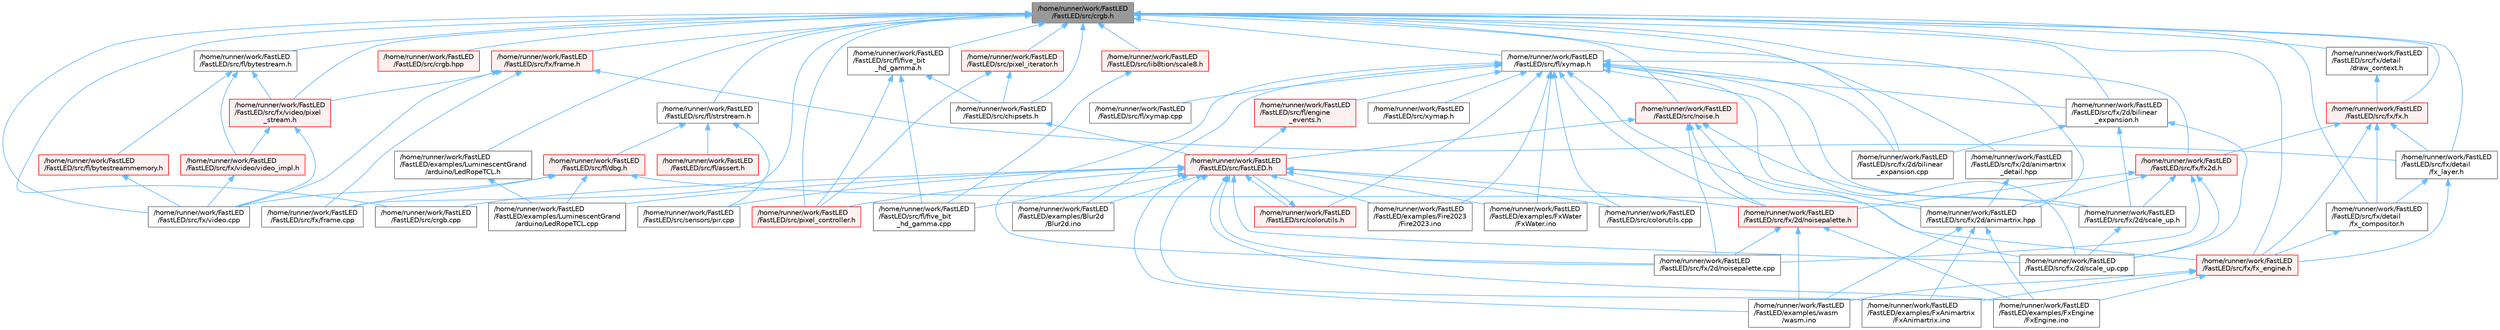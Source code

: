 digraph "/home/runner/work/FastLED/FastLED/src/crgb.h"
{
 // LATEX_PDF_SIZE
  bgcolor="transparent";
  edge [fontname=Helvetica,fontsize=10,labelfontname=Helvetica,labelfontsize=10];
  node [fontname=Helvetica,fontsize=10,shape=box,height=0.2,width=0.4];
  Node1 [id="Node000001",label="/home/runner/work/FastLED\l/FastLED/src/crgb.h",height=0.2,width=0.4,color="gray40", fillcolor="grey60", style="filled", fontcolor="black",tooltip="Defines the red, green, and blue (RGB) pixel struct."];
  Node1 -> Node2 [id="edge1_Node000001_Node000002",dir="back",color="steelblue1",style="solid",tooltip=" "];
  Node2 [id="Node000002",label="/home/runner/work/FastLED\l/FastLED/examples/LuminescentGrand\l/arduino/LedRopeTCL.h",height=0.2,width=0.4,color="grey40", fillcolor="white", style="filled",URL="$d9/d7e/_led_rope_t_c_l_8h.html",tooltip=" "];
  Node2 -> Node3 [id="edge2_Node000002_Node000003",dir="back",color="steelblue1",style="solid",tooltip=" "];
  Node3 [id="Node000003",label="/home/runner/work/FastLED\l/FastLED/examples/LuminescentGrand\l/arduino/LedRopeTCL.cpp",height=0.2,width=0.4,color="grey40", fillcolor="white", style="filled",URL="$d6/dc9/_led_rope_t_c_l_8cpp.html",tooltip=" "];
  Node1 -> Node4 [id="edge3_Node000001_Node000004",dir="back",color="steelblue1",style="solid",tooltip=" "];
  Node4 [id="Node000004",label="/home/runner/work/FastLED\l/FastLED/src/chipsets.h",height=0.2,width=0.4,color="grey40", fillcolor="white", style="filled",URL="$db/d66/chipsets_8h.html",tooltip="Contains the bulk of the definitions for the various LED chipsets supported."];
  Node4 -> Node5 [id="edge4_Node000004_Node000005",dir="back",color="steelblue1",style="solid",tooltip=" "];
  Node5 [id="Node000005",label="/home/runner/work/FastLED\l/FastLED/src/FastLED.h",height=0.2,width=0.4,color="red", fillcolor="#FFF0F0", style="filled",URL="$db/d97/_fast_l_e_d_8h.html",tooltip="central include file for FastLED, defines the CFastLED class/object"];
  Node5 -> Node13 [id="edge5_Node000005_Node000013",dir="back",color="steelblue1",style="solid",tooltip=" "];
  Node13 [id="Node000013",label="/home/runner/work/FastLED\l/FastLED/examples/Blur2d\l/Blur2d.ino",height=0.2,width=0.4,color="grey40", fillcolor="white", style="filled",URL="$df/d42/_blur2d_8ino.html",tooltip=" "];
  Node5 -> Node25 [id="edge6_Node000005_Node000025",dir="back",color="steelblue1",style="solid",tooltip=" "];
  Node25 [id="Node000025",label="/home/runner/work/FastLED\l/FastLED/examples/Fire2023\l/Fire2023.ino",height=0.2,width=0.4,color="grey40", fillcolor="white", style="filled",URL="$d8/d2c/_fire2023_8ino.html",tooltip=" "];
  Node5 -> Node27 [id="edge7_Node000005_Node000027",dir="back",color="steelblue1",style="solid",tooltip=" "];
  Node27 [id="Node000027",label="/home/runner/work/FastLED\l/FastLED/examples/FxAnimartrix\l/FxAnimartrix.ino",height=0.2,width=0.4,color="grey40", fillcolor="white", style="filled",URL="$dd/d96/_fx_animartrix_8ino.html",tooltip=" "];
  Node5 -> Node30 [id="edge8_Node000005_Node000030",dir="back",color="steelblue1",style="solid",tooltip=" "];
  Node30 [id="Node000030",label="/home/runner/work/FastLED\l/FastLED/examples/FxEngine\l/FxEngine.ino",height=0.2,width=0.4,color="grey40", fillcolor="white", style="filled",URL="$d6/d35/_fx_engine_8ino.html",tooltip="Demonstrates how to use the FxEngine to switch between different effects on a 2D LED matrix."];
  Node5 -> Node37 [id="edge9_Node000005_Node000037",dir="back",color="steelblue1",style="solid",tooltip=" "];
  Node37 [id="Node000037",label="/home/runner/work/FastLED\l/FastLED/examples/FxWater\l/FxWater.ino",height=0.2,width=0.4,color="grey40", fillcolor="white", style="filled",URL="$dd/d61/_fx_water_8ino.html",tooltip=" "];
  Node5 -> Node3 [id="edge10_Node000005_Node000003",dir="back",color="steelblue1",style="solid",tooltip=" "];
  Node5 -> Node64 [id="edge11_Node000005_Node000064",dir="back",color="steelblue1",style="solid",tooltip=" "];
  Node64 [id="Node000064",label="/home/runner/work/FastLED\l/FastLED/examples/wasm\l/wasm.ino",height=0.2,width=0.4,color="grey40", fillcolor="white", style="filled",URL="$d7/dd3/wasm_8ino.html",tooltip="Demonstrates an advanced ino file with multiple effects and UI elements."];
  Node5 -> Node74 [id="edge12_Node000005_Node000074",dir="back",color="steelblue1",style="solid",tooltip=" "];
  Node74 [id="Node000074",label="/home/runner/work/FastLED\l/FastLED/src/colorutils.cpp",height=0.2,width=0.4,color="grey40", fillcolor="white", style="filled",URL="$da/d2d/colorutils_8cpp.html",tooltip="Utility functions for color fill, palettes, blending, and more."];
  Node5 -> Node75 [id="edge13_Node000005_Node000075",dir="back",color="steelblue1",style="solid",tooltip=" "];
  Node75 [id="Node000075",label="/home/runner/work/FastLED\l/FastLED/src/colorutils.h",height=0.2,width=0.4,color="red", fillcolor="#FFF0F0", style="filled",URL="$d1/dfb/colorutils_8h.html",tooltip="Utility functions for color fill, palettes, blending, and more."];
  Node75 -> Node5 [id="edge14_Node000075_Node000005",dir="back",color="steelblue1",style="solid",tooltip=" "];
  Node5 -> Node77 [id="edge15_Node000005_Node000077",dir="back",color="steelblue1",style="solid",tooltip=" "];
  Node77 [id="Node000077",label="/home/runner/work/FastLED\l/FastLED/src/crgb.cpp",height=0.2,width=0.4,color="grey40", fillcolor="white", style="filled",URL="$d0/de3/crgb_8cpp.html",tooltip="Utility functions for the red, green, and blue (RGB) pixel struct."];
  Node5 -> Node86 [id="edge16_Node000005_Node000086",dir="back",color="steelblue1",style="solid",tooltip=" "];
  Node86 [id="Node000086",label="/home/runner/work/FastLED\l/FastLED/src/fl/five_bit\l_hd_gamma.cpp",height=0.2,width=0.4,color="grey40", fillcolor="white", style="filled",URL="$dd/d05/five__bit__hd__gamma_8cpp.html",tooltip="Defines functions for five-bit gamma correction."];
  Node5 -> Node94 [id="edge17_Node000005_Node000094",dir="back",color="steelblue1",style="solid",tooltip=" "];
  Node94 [id="Node000094",label="/home/runner/work/FastLED\l/FastLED/src/fx/2d/noisepalette.cpp",height=0.2,width=0.4,color="grey40", fillcolor="white", style="filled",URL="$d6/d66/noisepalette_8cpp.html",tooltip=" "];
  Node5 -> Node95 [id="edge18_Node000005_Node000095",dir="back",color="steelblue1",style="solid",tooltip=" "];
  Node95 [id="Node000095",label="/home/runner/work/FastLED\l/FastLED/src/fx/2d/noisepalette.h",height=0.2,width=0.4,color="red", fillcolor="#FFF0F0", style="filled",URL="$d6/dc7/noisepalette_8h.html",tooltip="Demonstrates how to mix noise generation with color palettes on a 2D LED matrix."];
  Node95 -> Node30 [id="edge19_Node000095_Node000030",dir="back",color="steelblue1",style="solid",tooltip=" "];
  Node95 -> Node64 [id="edge20_Node000095_Node000064",dir="back",color="steelblue1",style="solid",tooltip=" "];
  Node95 -> Node94 [id="edge21_Node000095_Node000094",dir="back",color="steelblue1",style="solid",tooltip=" "];
  Node5 -> Node97 [id="edge22_Node000005_Node000097",dir="back",color="steelblue1",style="solid",tooltip=" "];
  Node97 [id="Node000097",label="/home/runner/work/FastLED\l/FastLED/src/fx/2d/scale_up.cpp",height=0.2,width=0.4,color="grey40", fillcolor="white", style="filled",URL="$dc/d8c/scale__up_8cpp.html",tooltip=" "];
  Node5 -> Node110 [id="edge23_Node000005_Node000110",dir="back",color="steelblue1",style="solid",tooltip=" "];
  Node110 [id="Node000110",label="/home/runner/work/FastLED\l/FastLED/src/pixel_controller.h",height=0.2,width=0.4,color="red", fillcolor="#FFF0F0", style="filled",URL="$d5/d4d/pixel__controller_8h.html",tooltip="Low level pixel data writing class."];
  Node5 -> Node83 [id="edge24_Node000005_Node000083",dir="back",color="steelblue1",style="solid",tooltip=" "];
  Node83 [id="Node000083",label="/home/runner/work/FastLED\l/FastLED/src/sensors/pir.cpp",height=0.2,width=0.4,color="grey40", fillcolor="white", style="filled",URL="$d2/da7/pir_8cpp.html",tooltip=" "];
  Node1 -> Node77 [id="edge25_Node000001_Node000077",dir="back",color="steelblue1",style="solid",tooltip=" "];
  Node1 -> Node105 [id="edge26_Node000001_Node000105",dir="back",color="steelblue1",style="solid",tooltip=" "];
  Node105 [id="Node000105",label="/home/runner/work/FastLED\l/FastLED/src/crgb.hpp",height=0.2,width=0.4,color="red", fillcolor="#FFF0F0", style="filled",URL="$d0/d4b/crgb_8hpp.html",tooltip="Defines utility functions for the red, green, and blue (RGB) pixel struct."];
  Node1 -> Node116 [id="edge27_Node000001_Node000116",dir="back",color="steelblue1",style="solid",tooltip=" "];
  Node116 [id="Node000116",label="/home/runner/work/FastLED\l/FastLED/src/fl/bytestream.h",height=0.2,width=0.4,color="grey40", fillcolor="white", style="filled",URL="$dd/d2b/bytestream_8h.html",tooltip=" "];
  Node116 -> Node117 [id="edge28_Node000116_Node000117",dir="back",color="steelblue1",style="solid",tooltip=" "];
  Node117 [id="Node000117",label="/home/runner/work/FastLED\l/FastLED/src/fl/bytestreammemory.h",height=0.2,width=0.4,color="red", fillcolor="#FFF0F0", style="filled",URL="$d1/d24/bytestreammemory_8h.html",tooltip=" "];
  Node117 -> Node119 [id="edge29_Node000117_Node000119",dir="back",color="steelblue1",style="solid",tooltip=" "];
  Node119 [id="Node000119",label="/home/runner/work/FastLED\l/FastLED/src/fx/video.cpp",height=0.2,width=0.4,color="grey40", fillcolor="white", style="filled",URL="$d0/d05/video_8cpp.html",tooltip=" "];
  Node116 -> Node120 [id="edge30_Node000116_Node000120",dir="back",color="steelblue1",style="solid",tooltip=" "];
  Node120 [id="Node000120",label="/home/runner/work/FastLED\l/FastLED/src/fx/video/pixel\l_stream.h",height=0.2,width=0.4,color="red", fillcolor="#FFF0F0", style="filled",URL="$d3/dfa/pixel__stream_8h.html",tooltip=" "];
  Node120 -> Node119 [id="edge31_Node000120_Node000119",dir="back",color="steelblue1",style="solid",tooltip=" "];
  Node120 -> Node123 [id="edge32_Node000120_Node000123",dir="back",color="steelblue1",style="solid",tooltip=" "];
  Node123 [id="Node000123",label="/home/runner/work/FastLED\l/FastLED/src/fx/video/video_impl.h",height=0.2,width=0.4,color="red", fillcolor="#FFF0F0", style="filled",URL="$d5/d82/video__impl_8h.html",tooltip=" "];
  Node123 -> Node119 [id="edge33_Node000123_Node000119",dir="back",color="steelblue1",style="solid",tooltip=" "];
  Node116 -> Node123 [id="edge34_Node000116_Node000123",dir="back",color="steelblue1",style="solid",tooltip=" "];
  Node1 -> Node126 [id="edge35_Node000001_Node000126",dir="back",color="steelblue1",style="solid",tooltip=" "];
  Node126 [id="Node000126",label="/home/runner/work/FastLED\l/FastLED/src/fl/five_bit\l_hd_gamma.h",height=0.2,width=0.4,color="grey40", fillcolor="white", style="filled",URL="$dc/d44/five__bit__hd__gamma_8h.html",tooltip="Declares functions for five-bit gamma correction."];
  Node126 -> Node4 [id="edge36_Node000126_Node000004",dir="back",color="steelblue1",style="solid",tooltip=" "];
  Node126 -> Node86 [id="edge37_Node000126_Node000086",dir="back",color="steelblue1",style="solid",tooltip=" "];
  Node126 -> Node110 [id="edge38_Node000126_Node000110",dir="back",color="steelblue1",style="solid",tooltip=" "];
  Node1 -> Node127 [id="edge39_Node000001_Node000127",dir="back",color="steelblue1",style="solid",tooltip=" "];
  Node127 [id="Node000127",label="/home/runner/work/FastLED\l/FastLED/src/fl/strstream.h",height=0.2,width=0.4,color="grey40", fillcolor="white", style="filled",URL="$d8/d00/strstream_8h.html",tooltip=" "];
  Node127 -> Node128 [id="edge40_Node000127_Node000128",dir="back",color="steelblue1",style="solid",tooltip=" "];
  Node128 [id="Node000128",label="/home/runner/work/FastLED\l/FastLED/src/fl/assert.h",height=0.2,width=0.4,color="red", fillcolor="#FFF0F0", style="filled",URL="$dc/da7/assert_8h.html",tooltip=" "];
  Node127 -> Node142 [id="edge41_Node000127_Node000142",dir="back",color="steelblue1",style="solid",tooltip=" "];
  Node142 [id="Node000142",label="/home/runner/work/FastLED\l/FastLED/src/fl/dbg.h",height=0.2,width=0.4,color="red", fillcolor="#FFF0F0", style="filled",URL="$d6/d01/dbg_8h.html",tooltip=" "];
  Node142 -> Node3 [id="edge42_Node000142_Node000003",dir="back",color="steelblue1",style="solid",tooltip=" "];
  Node142 -> Node149 [id="edge43_Node000142_Node000149",dir="back",color="steelblue1",style="solid",tooltip=" "];
  Node149 [id="Node000149",label="/home/runner/work/FastLED\l/FastLED/src/fx/2d/animartrix.hpp",height=0.2,width=0.4,color="grey40", fillcolor="white", style="filled",URL="$d3/dc3/animartrix_8hpp.html",tooltip=" "];
  Node149 -> Node27 [id="edge44_Node000149_Node000027",dir="back",color="steelblue1",style="solid",tooltip=" "];
  Node149 -> Node30 [id="edge45_Node000149_Node000030",dir="back",color="steelblue1",style="solid",tooltip=" "];
  Node149 -> Node64 [id="edge46_Node000149_Node000064",dir="back",color="steelblue1",style="solid",tooltip=" "];
  Node142 -> Node150 [id="edge47_Node000142_Node000150",dir="back",color="steelblue1",style="solid",tooltip=" "];
  Node150 [id="Node000150",label="/home/runner/work/FastLED\l/FastLED/src/fx/frame.cpp",height=0.2,width=0.4,color="grey40", fillcolor="white", style="filled",URL="$da/d14/frame_8cpp.html",tooltip=" "];
  Node142 -> Node119 [id="edge48_Node000142_Node000119",dir="back",color="steelblue1",style="solid",tooltip=" "];
  Node127 -> Node83 [id="edge49_Node000127_Node000083",dir="back",color="steelblue1",style="solid",tooltip=" "];
  Node1 -> Node151 [id="edge50_Node000001_Node000151",dir="back",color="steelblue1",style="solid",tooltip=" "];
  Node151 [id="Node000151",label="/home/runner/work/FastLED\l/FastLED/src/fl/xymap.h",height=0.2,width=0.4,color="grey40", fillcolor="white", style="filled",URL="$d6/dc9/fl_2xymap_8h.html",tooltip=" "];
  Node151 -> Node13 [id="edge51_Node000151_Node000013",dir="back",color="steelblue1",style="solid",tooltip=" "];
  Node151 -> Node25 [id="edge52_Node000151_Node000025",dir="back",color="steelblue1",style="solid",tooltip=" "];
  Node151 -> Node37 [id="edge53_Node000151_Node000037",dir="back",color="steelblue1",style="solid",tooltip=" "];
  Node151 -> Node74 [id="edge54_Node000151_Node000074",dir="back",color="steelblue1",style="solid",tooltip=" "];
  Node151 -> Node75 [id="edge55_Node000151_Node000075",dir="back",color="steelblue1",style="solid",tooltip=" "];
  Node151 -> Node134 [id="edge56_Node000151_Node000134",dir="back",color="steelblue1",style="solid",tooltip=" "];
  Node134 [id="Node000134",label="/home/runner/work/FastLED\l/FastLED/src/fl/engine\l_events.h",height=0.2,width=0.4,color="red", fillcolor="#FFF0F0", style="filled",URL="$dc/dd9/fl_2engine__events_8h.html",tooltip=" "];
  Node134 -> Node5 [id="edge57_Node000134_Node000005",dir="back",color="steelblue1",style="solid",tooltip=" "];
  Node151 -> Node138 [id="edge58_Node000151_Node000138",dir="back",color="steelblue1",style="solid",tooltip=" "];
  Node138 [id="Node000138",label="/home/runner/work/FastLED\l/FastLED/src/fl/xymap.cpp",height=0.2,width=0.4,color="grey40", fillcolor="white", style="filled",URL="$d7/d09/xymap_8cpp.html",tooltip=" "];
  Node151 -> Node149 [id="edge59_Node000151_Node000149",dir="back",color="steelblue1",style="solid",tooltip=" "];
  Node151 -> Node152 [id="edge60_Node000151_Node000152",dir="back",color="steelblue1",style="solid",tooltip=" "];
  Node152 [id="Node000152",label="/home/runner/work/FastLED\l/FastLED/src/fx/2d/bilinear\l_expansion.cpp",height=0.2,width=0.4,color="grey40", fillcolor="white", style="filled",URL="$de/d80/bilinear__expansion_8cpp.html",tooltip="Demonstrates how to mix noise generation with color palettes on a 2D LED matrix."];
  Node151 -> Node153 [id="edge61_Node000151_Node000153",dir="back",color="steelblue1",style="solid",tooltip=" "];
  Node153 [id="Node000153",label="/home/runner/work/FastLED\l/FastLED/src/fx/2d/bilinear\l_expansion.h",height=0.2,width=0.4,color="grey40", fillcolor="white", style="filled",URL="$da/d34/bilinear__expansion_8h.html",tooltip="Demonstrates how to mix noise generation with color palettes on a 2D LED matrix."];
  Node153 -> Node152 [id="edge62_Node000153_Node000152",dir="back",color="steelblue1",style="solid",tooltip=" "];
  Node153 -> Node97 [id="edge63_Node000153_Node000097",dir="back",color="steelblue1",style="solid",tooltip=" "];
  Node153 -> Node154 [id="edge64_Node000153_Node000154",dir="back",color="steelblue1",style="solid",tooltip=" "];
  Node154 [id="Node000154",label="/home/runner/work/FastLED\l/FastLED/src/fx/2d/scale_up.h",height=0.2,width=0.4,color="grey40", fillcolor="white", style="filled",URL="$d2/d74/scale__up_8h.html",tooltip="Expands a grid using bilinear interpolation and scaling up."];
  Node154 -> Node97 [id="edge65_Node000154_Node000097",dir="back",color="steelblue1",style="solid",tooltip=" "];
  Node151 -> Node94 [id="edge66_Node000151_Node000094",dir="back",color="steelblue1",style="solid",tooltip=" "];
  Node151 -> Node95 [id="edge67_Node000151_Node000095",dir="back",color="steelblue1",style="solid",tooltip=" "];
  Node151 -> Node97 [id="edge68_Node000151_Node000097",dir="back",color="steelblue1",style="solid",tooltip=" "];
  Node151 -> Node154 [id="edge69_Node000151_Node000154",dir="back",color="steelblue1",style="solid",tooltip=" "];
  Node151 -> Node155 [id="edge70_Node000151_Node000155",dir="back",color="steelblue1",style="solid",tooltip=" "];
  Node155 [id="Node000155",label="/home/runner/work/FastLED\l/FastLED/src/fx/fx2d.h",height=0.2,width=0.4,color="red", fillcolor="#FFF0F0", style="filled",URL="$d9/d43/fx2d_8h.html",tooltip=" "];
  Node155 -> Node149 [id="edge71_Node000155_Node000149",dir="back",color="steelblue1",style="solid",tooltip=" "];
  Node155 -> Node94 [id="edge72_Node000155_Node000094",dir="back",color="steelblue1",style="solid",tooltip=" "];
  Node155 -> Node95 [id="edge73_Node000155_Node000095",dir="back",color="steelblue1",style="solid",tooltip=" "];
  Node155 -> Node97 [id="edge74_Node000155_Node000097",dir="back",color="steelblue1",style="solid",tooltip=" "];
  Node155 -> Node154 [id="edge75_Node000155_Node000154",dir="back",color="steelblue1",style="solid",tooltip=" "];
  Node151 -> Node140 [id="edge76_Node000151_Node000140",dir="back",color="steelblue1",style="solid",tooltip=" "];
  Node140 [id="Node000140",label="/home/runner/work/FastLED\l/FastLED/src/fx/fx_engine.h",height=0.2,width=0.4,color="red", fillcolor="#FFF0F0", style="filled",URL="$d9/d3c/fx__engine_8h.html",tooltip=" "];
  Node140 -> Node27 [id="edge77_Node000140_Node000027",dir="back",color="steelblue1",style="solid",tooltip=" "];
  Node140 -> Node30 [id="edge78_Node000140_Node000030",dir="back",color="steelblue1",style="solid",tooltip=" "];
  Node140 -> Node64 [id="edge79_Node000140_Node000064",dir="back",color="steelblue1",style="solid",tooltip=" "];
  Node151 -> Node156 [id="edge80_Node000151_Node000156",dir="back",color="steelblue1",style="solid",tooltip=" "];
  Node156 [id="Node000156",label="/home/runner/work/FastLED\l/FastLED/src/xymap.h",height=0.2,width=0.4,color="grey40", fillcolor="white", style="filled",URL="$da/d61/xymap_8h.html",tooltip=" "];
  Node1 -> Node149 [id="edge81_Node000001_Node000149",dir="back",color="steelblue1",style="solid",tooltip=" "];
  Node1 -> Node157 [id="edge82_Node000001_Node000157",dir="back",color="steelblue1",style="solid",tooltip=" "];
  Node157 [id="Node000157",label="/home/runner/work/FastLED\l/FastLED/src/fx/2d/animartrix\l_detail.hpp",height=0.2,width=0.4,color="grey40", fillcolor="white", style="filled",URL="$d3/d3b/animartrix__detail_8hpp.html",tooltip=" "];
  Node157 -> Node149 [id="edge83_Node000157_Node000149",dir="back",color="steelblue1",style="solid",tooltip=" "];
  Node1 -> Node152 [id="edge84_Node000001_Node000152",dir="back",color="steelblue1",style="solid",tooltip=" "];
  Node1 -> Node153 [id="edge85_Node000001_Node000153",dir="back",color="steelblue1",style="solid",tooltip=" "];
  Node1 -> Node158 [id="edge86_Node000001_Node000158",dir="back",color="steelblue1",style="solid",tooltip=" "];
  Node158 [id="Node000158",label="/home/runner/work/FastLED\l/FastLED/src/fx/detail\l/draw_context.h",height=0.2,width=0.4,color="grey40", fillcolor="white", style="filled",URL="$db/ded/draw__context_8h.html",tooltip=" "];
  Node158 -> Node159 [id="edge87_Node000158_Node000159",dir="back",color="steelblue1",style="solid",tooltip=" "];
  Node159 [id="Node000159",label="/home/runner/work/FastLED\l/FastLED/src/fx/fx.h",height=0.2,width=0.4,color="red", fillcolor="#FFF0F0", style="filled",URL="$d2/d0c/fx_8h.html",tooltip=" "];
  Node159 -> Node147 [id="edge88_Node000159_Node000147",dir="back",color="steelblue1",style="solid",tooltip=" "];
  Node147 [id="Node000147",label="/home/runner/work/FastLED\l/FastLED/src/fx/detail\l/fx_compositor.h",height=0.2,width=0.4,color="grey40", fillcolor="white", style="filled",URL="$d5/d6b/fx__compositor_8h.html",tooltip=" "];
  Node147 -> Node140 [id="edge89_Node000147_Node000140",dir="back",color="steelblue1",style="solid",tooltip=" "];
  Node159 -> Node146 [id="edge90_Node000159_Node000146",dir="back",color="steelblue1",style="solid",tooltip=" "];
  Node146 [id="Node000146",label="/home/runner/work/FastLED\l/FastLED/src/fx/detail\l/fx_layer.h",height=0.2,width=0.4,color="grey40", fillcolor="white", style="filled",URL="$d7/d2f/fx__layer_8h.html",tooltip=" "];
  Node146 -> Node147 [id="edge91_Node000146_Node000147",dir="back",color="steelblue1",style="solid",tooltip=" "];
  Node146 -> Node140 [id="edge92_Node000146_Node000140",dir="back",color="steelblue1",style="solid",tooltip=" "];
  Node159 -> Node155 [id="edge93_Node000159_Node000155",dir="back",color="steelblue1",style="solid",tooltip=" "];
  Node159 -> Node140 [id="edge94_Node000159_Node000140",dir="back",color="steelblue1",style="solid",tooltip=" "];
  Node1 -> Node147 [id="edge95_Node000001_Node000147",dir="back",color="steelblue1",style="solid",tooltip=" "];
  Node1 -> Node146 [id="edge96_Node000001_Node000146",dir="back",color="steelblue1",style="solid",tooltip=" "];
  Node1 -> Node150 [id="edge97_Node000001_Node000150",dir="back",color="steelblue1",style="solid",tooltip=" "];
  Node1 -> Node164 [id="edge98_Node000001_Node000164",dir="back",color="steelblue1",style="solid",tooltip=" "];
  Node164 [id="Node000164",label="/home/runner/work/FastLED\l/FastLED/src/fx/frame.h",height=0.2,width=0.4,color="red", fillcolor="#FFF0F0", style="filled",URL="$df/d7d/frame_8h.html",tooltip=" "];
  Node164 -> Node146 [id="edge99_Node000164_Node000146",dir="back",color="steelblue1",style="solid",tooltip=" "];
  Node164 -> Node150 [id="edge100_Node000164_Node000150",dir="back",color="steelblue1",style="solid",tooltip=" "];
  Node164 -> Node119 [id="edge101_Node000164_Node000119",dir="back",color="steelblue1",style="solid",tooltip=" "];
  Node164 -> Node120 [id="edge102_Node000164_Node000120",dir="back",color="steelblue1",style="solid",tooltip=" "];
  Node1 -> Node159 [id="edge103_Node000001_Node000159",dir="back",color="steelblue1",style="solid",tooltip=" "];
  Node1 -> Node140 [id="edge104_Node000001_Node000140",dir="back",color="steelblue1",style="solid",tooltip=" "];
  Node1 -> Node119 [id="edge105_Node000001_Node000119",dir="back",color="steelblue1",style="solid",tooltip=" "];
  Node1 -> Node120 [id="edge106_Node000001_Node000120",dir="back",color="steelblue1",style="solid",tooltip=" "];
  Node1 -> Node165 [id="edge107_Node000001_Node000165",dir="back",color="steelblue1",style="solid",tooltip=" "];
  Node165 [id="Node000165",label="/home/runner/work/FastLED\l/FastLED/src/lib8tion/scale8.h",height=0.2,width=0.4,color="red", fillcolor="#FFF0F0", style="filled",URL="$db/d91/scale8_8h.html",tooltip="Fast, efficient 8-bit scaling functions specifically designed for high-performance LED programming."];
  Node165 -> Node86 [id="edge108_Node000165_Node000086",dir="back",color="steelblue1",style="solid",tooltip=" "];
  Node1 -> Node167 [id="edge109_Node000001_Node000167",dir="back",color="steelblue1",style="solid",tooltip=" "];
  Node167 [id="Node000167",label="/home/runner/work/FastLED\l/FastLED/src/noise.h",height=0.2,width=0.4,color="red", fillcolor="#FFF0F0", style="filled",URL="$d1/d31/noise_8h.html",tooltip="Functions to generate and fill arrays with noise."];
  Node167 -> Node5 [id="edge110_Node000167_Node000005",dir="back",color="steelblue1",style="solid",tooltip=" "];
  Node167 -> Node94 [id="edge111_Node000167_Node000094",dir="back",color="steelblue1",style="solid",tooltip=" "];
  Node167 -> Node95 [id="edge112_Node000167_Node000095",dir="back",color="steelblue1",style="solid",tooltip=" "];
  Node167 -> Node97 [id="edge113_Node000167_Node000097",dir="back",color="steelblue1",style="solid",tooltip=" "];
  Node167 -> Node154 [id="edge114_Node000167_Node000154",dir="back",color="steelblue1",style="solid",tooltip=" "];
  Node1 -> Node110 [id="edge115_Node000001_Node000110",dir="back",color="steelblue1",style="solid",tooltip=" "];
  Node1 -> Node169 [id="edge116_Node000001_Node000169",dir="back",color="steelblue1",style="solid",tooltip=" "];
  Node169 [id="Node000169",label="/home/runner/work/FastLED\l/FastLED/src/pixel_iterator.h",height=0.2,width=0.4,color="red", fillcolor="#FFF0F0", style="filled",URL="$d8/d6c/pixel__iterator_8h.html",tooltip="Non-templated low level pixel data writing class."];
  Node169 -> Node4 [id="edge117_Node000169_Node000004",dir="back",color="steelblue1",style="solid",tooltip=" "];
  Node169 -> Node110 [id="edge118_Node000169_Node000110",dir="back",color="steelblue1",style="solid",tooltip=" "];
}
